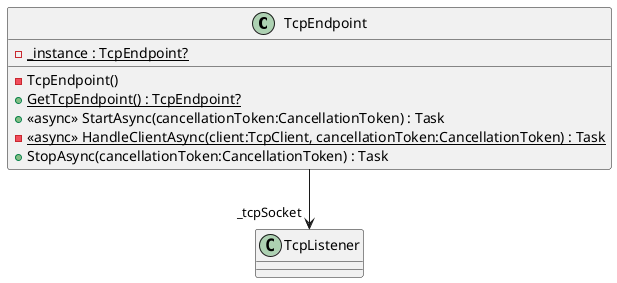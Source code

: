 @startuml
class TcpEndpoint {
    - {static} _instance : TcpEndpoint?
    - TcpEndpoint()
    + {static} GetTcpEndpoint() : TcpEndpoint?
    + <<async>> StartAsync(cancellationToken:CancellationToken) : Task
    - {static} <<async>> HandleClientAsync(client:TcpClient, cancellationToken:CancellationToken) : Task
    + StopAsync(cancellationToken:CancellationToken) : Task
}
TcpEndpoint --> "_tcpSocket" TcpListener
@enduml
